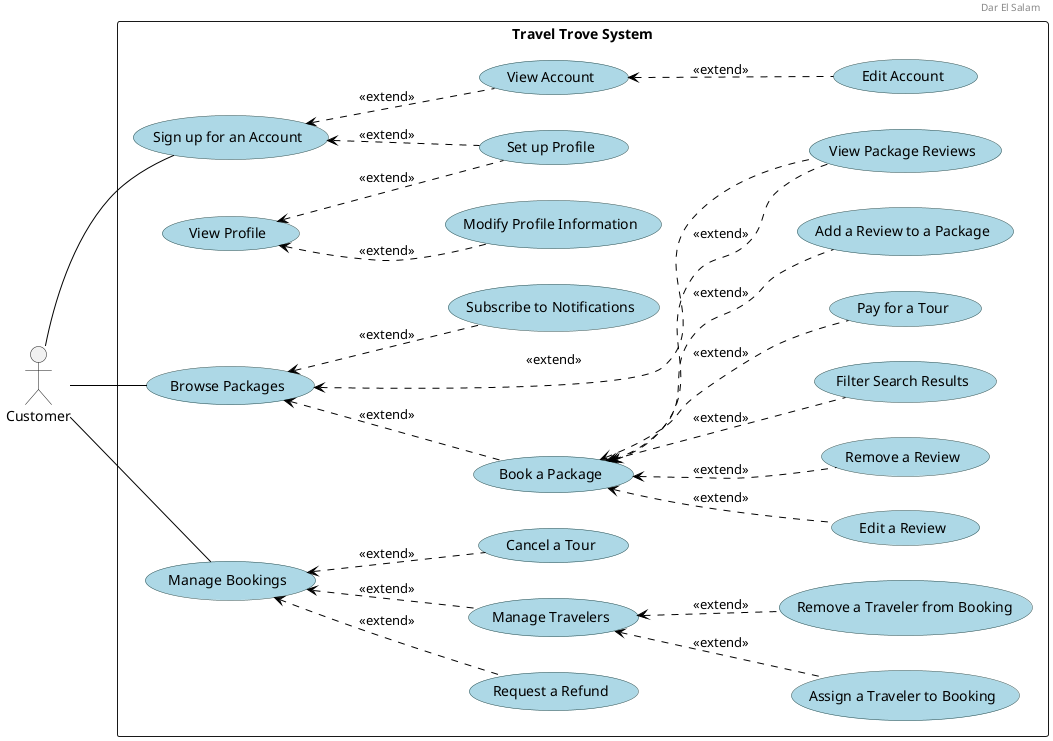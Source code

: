@startuml

left to right direction

' Add a header with left alignment
header
Dar El Salam
endheader

' Align the header text to the left
skinparam headerAlignment left

' Custom skin parameters for use cases
skinparam usecase {
    BackgroundColor lightblue
    BorderColor DarkSlateGray
    ArrowColor Black
}

actor "Customer" as Customer

rectangle "Travel Trove System" {

    ' Account Management
    usecase "Sign up for an Account"
    usecase "Set up Profile"
    usecase "View Account"
    usecase "Edit Account"
    usecase "View Profile"
    usecase "Modify Profile Information"

    ' Package Browsing & Booking
    usecase "Browse Packages"
    usecase "Filter Search Results"
    usecase "Subscribe to Notifications"
    usecase "Book a Package"
    usecase "Pay for a Tour"

    ' Booking Management
    usecase "Manage Bookings"
    usecase "Cancel a Tour"
    usecase "Request a Refund"

    ' Traveler Management
    usecase "Manage Travelers"
    usecase "Assign a Traveler to Booking"
    usecase "Remove a Traveler from Booking"

    ' Reviews Management
    usecase "View Package Reviews"
    usecase "Add a Review to a Package"
    usecase "Edit a Review"
    usecase "Remove a Review"
}

' Relationships & Dependencies
"Sign up for an Account" <.. "Set up Profile" : <<extend>>
"Sign up for an Account" <.. "View Account" : <<extend>>
"View Account" <.. "Edit Account" : <<extend>>
"View Profile" <.. "Modify Profile Information" : <<extend>>
"View Profile" <.. "Set up Profile" : <<extend>>

"Browse Packages" <.. "Book a Package" : <<extend>>
"Browse Packages" <.. "Subscribe to Notifications" : <<extend>>
"Browse Packages" <.. "View Package Reviews" : <<extend>>
"Book a Package" <.. "Filter Search Results" : <<extend>>
"Book a Package" <.. "Pay for a Tour" : <<extend>>

"Manage Bookings" <.. "Cancel a Tour" : <<extend>>
"Manage Bookings" <.. "Request a Refund" : <<extend>>
"Manage Bookings" <.. "Manage Travelers" : <<extend>>

"Manage Travelers" <.. "Assign a Traveler to Booking" : <<extend>>
"Manage Travelers" <.. "Remove a Traveler from Booking" : <<extend>>

"Book a Package" <.. "View Package Reviews" : <<extend>>
"Book a Package" <.. "Add a Review to a Package" : <<extend>>
"Book a Package" <.. "Edit a Review" : <<extend>>
"Book a Package" <.. "Remove a Review" : <<extend>>

Customer -- "Sign up for an Account"
Customer -- "Browse Packages"
Customer -- "Manage Bookings"

@enduml
